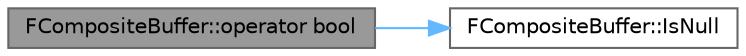 digraph "FCompositeBuffer::operator bool"
{
 // INTERACTIVE_SVG=YES
 // LATEX_PDF_SIZE
  bgcolor="transparent";
  edge [fontname=Helvetica,fontsize=10,labelfontname=Helvetica,labelfontsize=10];
  node [fontname=Helvetica,fontsize=10,shape=box,height=0.2,width=0.4];
  rankdir="LR";
  Node1 [id="Node000001",label="FCompositeBuffer::operator bool",height=0.2,width=0.4,color="gray40", fillcolor="grey60", style="filled", fontcolor="black",tooltip="Returns true if the composite buffer is not null."];
  Node1 -> Node2 [id="edge1_Node000001_Node000002",color="steelblue1",style="solid",tooltip=" "];
  Node2 [id="Node000002",label="FCompositeBuffer::IsNull",height=0.2,width=0.4,color="grey40", fillcolor="white", style="filled",URL="$d3/d5b/classFCompositeBuffer.html#ada244cd712145dd21e3cfb8cf0911e45",tooltip="Returns true if the composite buffer is null."];
}
